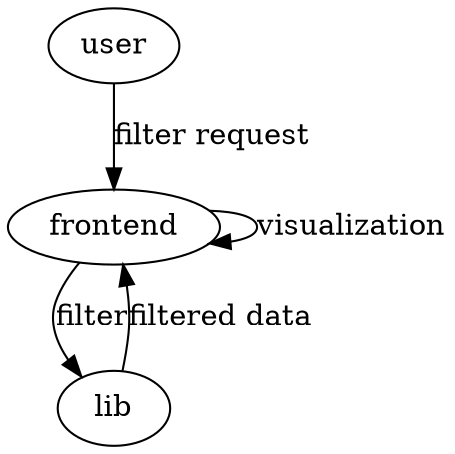 digraph {
    user -> frontend [label="filter request"]
    frontend -> lib [label="filter"]
    lib -> frontend [label="filtered data"]
    frontend -> frontend [label=visualization]
}